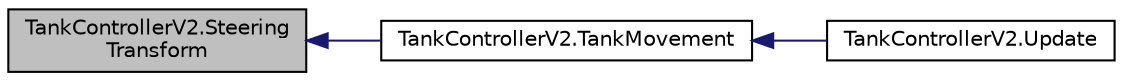 digraph "TankControllerV2.SteeringTransform"
{
  edge [fontname="Helvetica",fontsize="10",labelfontname="Helvetica",labelfontsize="10"];
  node [fontname="Helvetica",fontsize="10",shape=record];
  rankdir="LR";
  Node25 [label="TankControllerV2.Steering\lTransform",height=0.2,width=0.4,color="black", fillcolor="grey75", style="filled", fontcolor="black"];
  Node25 -> Node26 [dir="back",color="midnightblue",fontsize="10",style="solid",fontname="Helvetica"];
  Node26 [label="TankControllerV2.TankMovement",height=0.2,width=0.4,color="black", fillcolor="white", style="filled",URL="$class_tank_controller_v2.html#aec03651343bf15b104b0672bd46e66b1",tooltip="The Tank Movement with all the key controls "];
  Node26 -> Node27 [dir="back",color="midnightblue",fontsize="10",style="solid",fontname="Helvetica"];
  Node27 [label="TankControllerV2.Update",height=0.2,width=0.4,color="black", fillcolor="white", style="filled",URL="$class_tank_controller_v2.html#a2b89b9a0368bb90656b15c8a0914dbbb",tooltip="the NPC will always be true. whenever the player feels like playing as the tank he or she will be abl..."];
}
